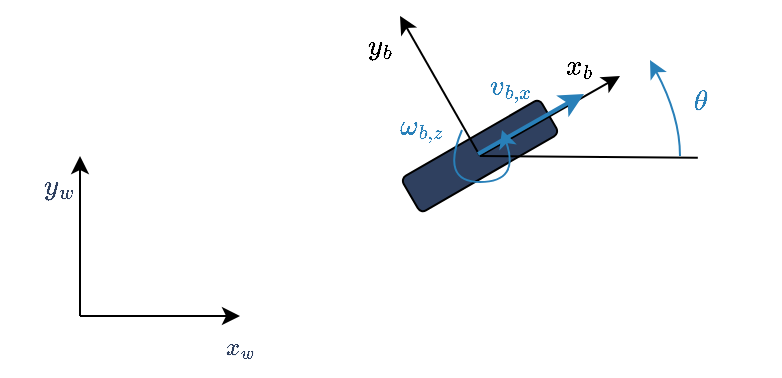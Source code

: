 <mxfile version="24.4.8" type="device">
  <diagram name="Page-1" id="2wCjeB2BCqXbrsJG6yFQ">
    <mxGraphModel dx="545" dy="385" grid="1" gridSize="10" guides="1" tooltips="1" connect="1" arrows="1" fold="1" page="1" pageScale="1" pageWidth="850" pageHeight="1100" math="1" shadow="0">
      <root>
        <mxCell id="0" />
        <mxCell id="1" parent="0" />
        <mxCell id="q5q8uRjG3jJ6PqbUAPb0-5" value="" style="rounded=1;whiteSpace=wrap;html=1;rotation=-30;fillColor=#2F405F;" parent="1" vertex="1">
          <mxGeometry x="320" y="350" width="80" height="20" as="geometry" />
        </mxCell>
        <mxCell id="q5q8uRjG3jJ6PqbUAPb0-1" value="" style="endArrow=classic;html=1;rounded=0;" parent="1" edge="1">
          <mxGeometry width="50" height="50" relative="1" as="geometry">
            <mxPoint x="160" y="440" as="sourcePoint" />
            <mxPoint x="160" y="360" as="targetPoint" />
          </mxGeometry>
        </mxCell>
        <mxCell id="q5q8uRjG3jJ6PqbUAPb0-2" value="" style="endArrow=classic;html=1;rounded=0;" parent="1" edge="1">
          <mxGeometry width="50" height="50" relative="1" as="geometry">
            <mxPoint x="160" y="440" as="sourcePoint" />
            <mxPoint x="240" y="440" as="targetPoint" />
          </mxGeometry>
        </mxCell>
        <mxCell id="q5q8uRjG3jJ6PqbUAPb0-3" value="$$y_w$$" style="text;html=1;strokeColor=none;fillColor=none;align=center;verticalAlign=middle;whiteSpace=wrap;rounded=0;fontColor=#2F405F;" parent="1" vertex="1">
          <mxGeometry x="120" y="360" width="60" height="30" as="geometry" />
        </mxCell>
        <mxCell id="q5q8uRjG3jJ6PqbUAPb0-4" value="$$x_w$$" style="text;html=1;strokeColor=none;fillColor=none;align=center;verticalAlign=middle;whiteSpace=wrap;rounded=0;fontFamily=Times New Roman;fontColor=#2F405F;" parent="1" vertex="1">
          <mxGeometry x="210" y="440" width="60" height="30" as="geometry" />
        </mxCell>
        <mxCell id="q5q8uRjG3jJ6PqbUAPb0-8" value="$$y_b$$" style="text;html=1;strokeColor=none;fillColor=none;align=center;verticalAlign=middle;whiteSpace=wrap;rounded=0;" parent="1" vertex="1">
          <mxGeometry x="280" y="290" width="60" height="30" as="geometry" />
        </mxCell>
        <mxCell id="q5q8uRjG3jJ6PqbUAPb0-9" value="$$x_b$$" style="text;html=1;strokeColor=none;fillColor=none;align=center;verticalAlign=middle;whiteSpace=wrap;rounded=0;fontFamily=Helvetica;" parent="1" vertex="1">
          <mxGeometry x="380" y="300" width="60" height="30" as="geometry" />
        </mxCell>
        <mxCell id="q5q8uRjG3jJ6PqbUAPb0-6" value="" style="endArrow=classic;html=1;rounded=0;" parent="1" edge="1">
          <mxGeometry width="50" height="50" relative="1" as="geometry">
            <mxPoint x="360" y="360" as="sourcePoint" />
            <mxPoint x="320" y="290" as="targetPoint" />
          </mxGeometry>
        </mxCell>
        <mxCell id="q5q8uRjG3jJ6PqbUAPb0-12" value="" style="endArrow=classic;html=1;rounded=0;" parent="1" edge="1">
          <mxGeometry width="50" height="50" relative="1" as="geometry">
            <mxPoint x="360" y="360" as="sourcePoint" />
            <mxPoint x="430" y="320" as="targetPoint" />
          </mxGeometry>
        </mxCell>
        <mxCell id="q5q8uRjG3jJ6PqbUAPb0-19" value="" style="endArrow=none;html=1;rounded=0;entryX=0.988;entryY=1.03;entryDx=0;entryDy=0;entryPerimeter=0;" parent="1" edge="1">
          <mxGeometry width="50" height="50" relative="1" as="geometry">
            <mxPoint x="360" y="360" as="sourcePoint" />
            <mxPoint x="468.92" y="360.9" as="targetPoint" />
          </mxGeometry>
        </mxCell>
        <mxCell id="q5q8uRjG3jJ6PqbUAPb0-26" value="" style="curved=1;endArrow=classic;html=1;rounded=0;fontColor=#2980B9;strokeColor=#2980B9;" parent="1" edge="1">
          <mxGeometry width="50" height="50" relative="1" as="geometry">
            <mxPoint x="460" y="360" as="sourcePoint" />
            <mxPoint x="445" y="312" as="targetPoint" />
            <Array as="points">
              <mxPoint x="460" y="340" />
            </Array>
          </mxGeometry>
        </mxCell>
        <mxCell id="q5q8uRjG3jJ6PqbUAPb0-27" value="$$\theta$$" style="text;html=1;align=center;verticalAlign=middle;resizable=0;points=[];autosize=1;strokeColor=none;fillColor=none;fontColor=#2980B9;" parent="1" vertex="1">
          <mxGeometry x="430" y="318" width="80" height="30" as="geometry" />
        </mxCell>
        <mxCell id="nqfxVOKmGKpuGtbRDlFu-1" value="$$v_{b,x}$$" style="text;html=1;align=center;verticalAlign=middle;resizable=0;points=[];autosize=1;strokeColor=none;fillColor=none;fontColor=#2980B9;" parent="1" vertex="1">
          <mxGeometry x="330" y="310" width="90" height="30" as="geometry" />
        </mxCell>
        <mxCell id="ujk3rQ-hGakSXP_pFLQ8-1" value="" style="endArrow=classic;html=1;strokeWidth=2;rounded=0;strokeColor=#2980B9;" parent="1" edge="1">
          <mxGeometry width="50" height="50" relative="1" as="geometry">
            <mxPoint x="359" y="359" as="sourcePoint" />
            <mxPoint x="412" y="329" as="targetPoint" />
          </mxGeometry>
        </mxCell>
        <mxCell id="ujk3rQ-hGakSXP_pFLQ8-2" value="" style="curved=1;endArrow=classic;html=1;rounded=0;strokeColor=#2980B9;" parent="1" edge="1">
          <mxGeometry width="50" height="50" relative="1" as="geometry">
            <mxPoint x="351" y="347" as="sourcePoint" />
            <mxPoint x="371" y="347" as="targetPoint" />
            <Array as="points">
              <mxPoint x="340" y="373" />
              <mxPoint x="380" y="373" />
            </Array>
          </mxGeometry>
        </mxCell>
        <mxCell id="ujk3rQ-hGakSXP_pFLQ8-3" value="$$\omega_{b,z}$$" style="text;html=1;align=center;verticalAlign=middle;resizable=0;points=[];autosize=1;strokeColor=none;fillColor=none;fontColor=#2980B9;" parent="1" vertex="1">
          <mxGeometry x="270" y="330" width="120" height="30" as="geometry" />
        </mxCell>
      </root>
    </mxGraphModel>
  </diagram>
</mxfile>

